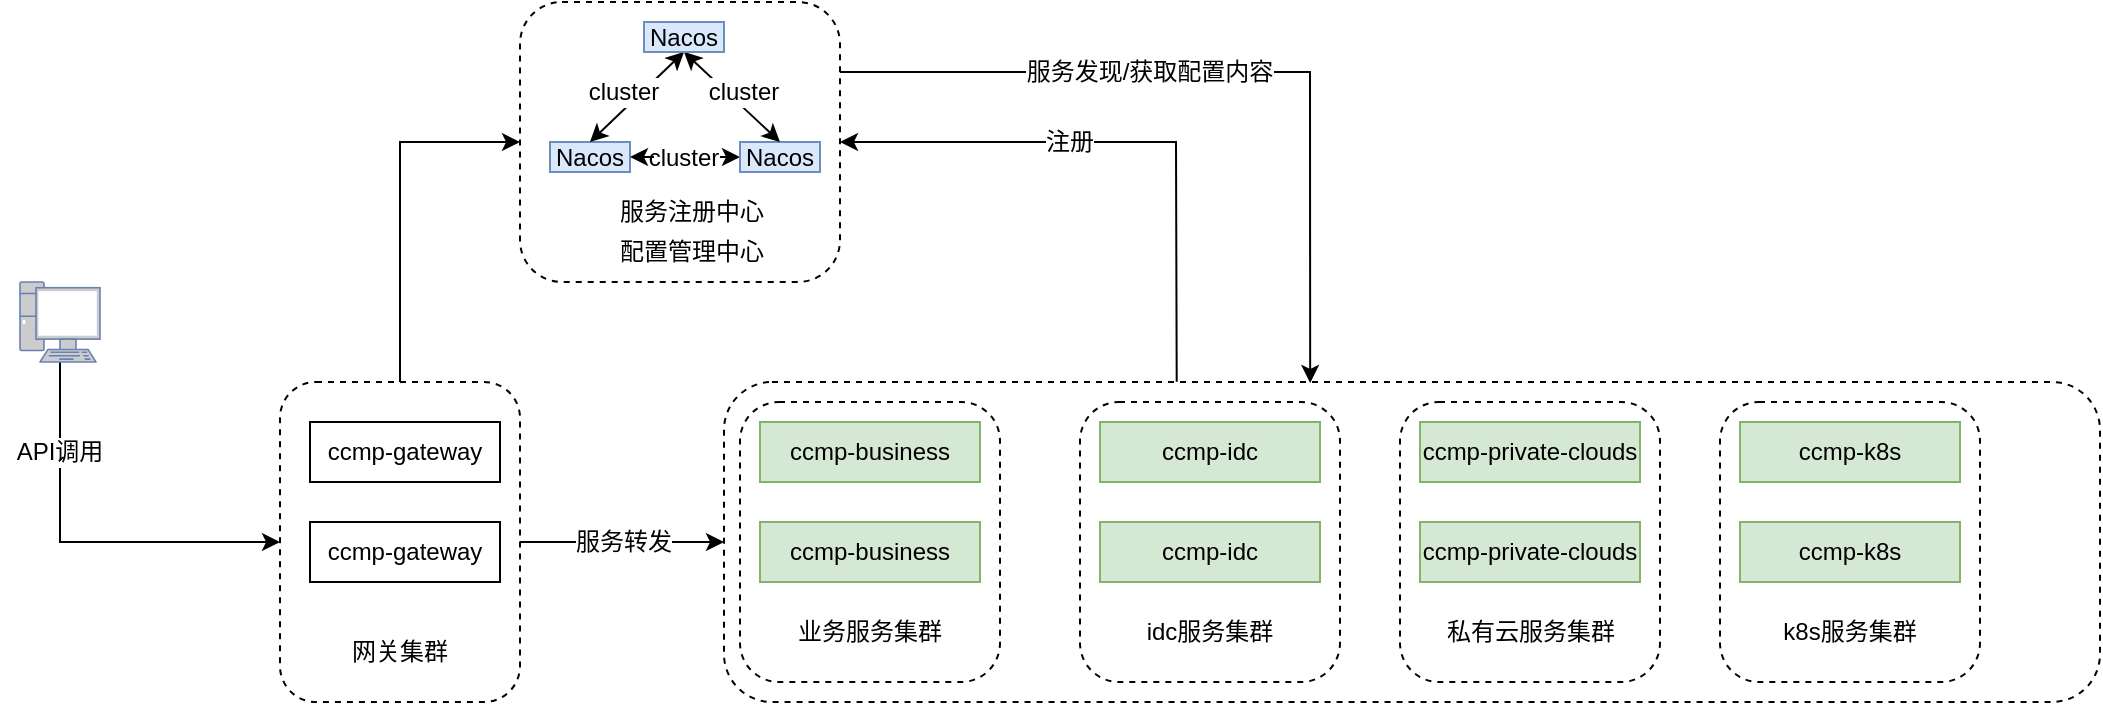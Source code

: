 <mxfile version="16.6.6" type="github">
  <diagram id="wSGMcBNISf7HqdgNfVy2" name="第 1 页">
    <mxGraphModel dx="593" dy="313" grid="1" gridSize="10" guides="1" tooltips="1" connect="1" arrows="0" fold="1" page="1" pageScale="1" pageWidth="827" pageHeight="1169" math="0" shadow="0">
      <root>
        <mxCell id="0" />
        <mxCell id="1" parent="0" />
        <mxCell id="8yMyw2qE8aiuTOASSJmz-64" style="edgeStyle=none;rounded=0;orthogonalLoop=1;jettySize=auto;html=1;exitX=0.329;exitY=-0.001;exitDx=0;exitDy=0;entryX=1;entryY=0.5;entryDx=0;entryDy=0;startArrow=none;startFill=0;endArrow=classic;endFill=1;strokeColor=default;exitPerimeter=0;" edge="1" parent="1" source="8yMyw2qE8aiuTOASSJmz-46" target="8yMyw2qE8aiuTOASSJmz-1">
          <mxGeometry relative="1" as="geometry">
            <Array as="points">
              <mxPoint x="598" y="230" />
            </Array>
          </mxGeometry>
        </mxCell>
        <mxCell id="8yMyw2qE8aiuTOASSJmz-46" value="" style="rounded=1;whiteSpace=wrap;html=1;labelBackgroundColor=default;dashed=1;" vertex="1" parent="1">
          <mxGeometry x="372" y="350" width="688" height="160" as="geometry" />
        </mxCell>
        <mxCell id="8yMyw2qE8aiuTOASSJmz-49" value="" style="rounded=1;whiteSpace=wrap;html=1;labelBackgroundColor=default;dashed=1;" vertex="1" parent="1">
          <mxGeometry x="380" y="360" width="130" height="140" as="geometry" />
        </mxCell>
        <mxCell id="8yMyw2qE8aiuTOASSJmz-67" style="edgeStyle=none;rounded=0;orthogonalLoop=1;jettySize=auto;html=1;exitX=1;exitY=0.25;exitDx=0;exitDy=0;entryX=0.426;entryY=0.003;entryDx=0;entryDy=0;entryPerimeter=0;startArrow=none;startFill=0;endArrow=classic;endFill=1;strokeColor=default;" edge="1" parent="1" source="8yMyw2qE8aiuTOASSJmz-1" target="8yMyw2qE8aiuTOASSJmz-46">
          <mxGeometry relative="1" as="geometry">
            <Array as="points">
              <mxPoint x="665" y="195" />
            </Array>
          </mxGeometry>
        </mxCell>
        <mxCell id="8yMyw2qE8aiuTOASSJmz-1" value="" style="rounded=1;whiteSpace=wrap;html=1;dashed=1;" vertex="1" parent="1">
          <mxGeometry x="270" y="160" width="160" height="140" as="geometry" />
        </mxCell>
        <mxCell id="8yMyw2qE8aiuTOASSJmz-18" style="edgeStyle=none;orthogonalLoop=1;jettySize=auto;html=1;exitX=1;exitY=0.5;exitDx=0;exitDy=0;startArrow=none;startFill=1;strokeColor=default;" edge="1" parent="1" source="8yMyw2qE8aiuTOASSJmz-23" target="8yMyw2qE8aiuTOASSJmz-3">
          <mxGeometry relative="1" as="geometry" />
        </mxCell>
        <mxCell id="8yMyw2qE8aiuTOASSJmz-2" value="Nacos" style="rounded=0;whiteSpace=wrap;html=1;fillColor=#dae8fc;strokeColor=#6c8ebf;" vertex="1" parent="1">
          <mxGeometry x="285" y="230" width="40" height="15" as="geometry" />
        </mxCell>
        <mxCell id="8yMyw2qE8aiuTOASSJmz-3" value="Nacos" style="rounded=0;whiteSpace=wrap;html=1;fillColor=#dae8fc;strokeColor=#6c8ebf;" vertex="1" parent="1">
          <mxGeometry x="380" y="230" width="40" height="15" as="geometry" />
        </mxCell>
        <mxCell id="8yMyw2qE8aiuTOASSJmz-27" style="edgeStyle=none;orthogonalLoop=1;jettySize=auto;html=1;exitX=0.5;exitY=1;exitDx=0;exitDy=0;entryX=0.5;entryY=0;entryDx=0;entryDy=0;startArrow=classic;startFill=1;strokeColor=default;" edge="1" parent="1" source="8yMyw2qE8aiuTOASSJmz-4" target="8yMyw2qE8aiuTOASSJmz-3">
          <mxGeometry relative="1" as="geometry" />
        </mxCell>
        <mxCell id="8yMyw2qE8aiuTOASSJmz-30" style="edgeStyle=none;orthogonalLoop=1;jettySize=auto;html=1;exitX=0.5;exitY=1;exitDx=0;exitDy=0;entryX=0.5;entryY=0;entryDx=0;entryDy=0;startArrow=classic;startFill=1;strokeColor=default;" edge="1" parent="1" source="8yMyw2qE8aiuTOASSJmz-4" target="8yMyw2qE8aiuTOASSJmz-2">
          <mxGeometry relative="1" as="geometry" />
        </mxCell>
        <mxCell id="8yMyw2qE8aiuTOASSJmz-4" value="Nacos" style="rounded=0;whiteSpace=wrap;html=1;fillColor=#dae8fc;strokeColor=#6c8ebf;" vertex="1" parent="1">
          <mxGeometry x="332" y="170" width="40" height="15" as="geometry" />
        </mxCell>
        <mxCell id="8yMyw2qE8aiuTOASSJmz-20" value="cluster" style="text;html=1;strokeColor=none;fillColor=none;align=center;verticalAlign=middle;whiteSpace=wrap;rounded=0;labelBackgroundColor=default;" vertex="1" parent="1">
          <mxGeometry x="307" y="200" width="30" height="10" as="geometry" />
        </mxCell>
        <mxCell id="8yMyw2qE8aiuTOASSJmz-22" value="cluster" style="text;html=1;strokeColor=none;fillColor=none;align=center;verticalAlign=middle;whiteSpace=wrap;rounded=0;labelBackgroundColor=default;" vertex="1" parent="1">
          <mxGeometry x="367" y="200" width="30" height="10" as="geometry" />
        </mxCell>
        <mxCell id="8yMyw2qE8aiuTOASSJmz-23" value="cluster" style="text;html=1;strokeColor=none;fillColor=none;align=center;verticalAlign=middle;whiteSpace=wrap;rounded=0;labelBackgroundColor=default;" vertex="1" parent="1">
          <mxGeometry x="337" y="232.5" width="30" height="10" as="geometry" />
        </mxCell>
        <mxCell id="8yMyw2qE8aiuTOASSJmz-26" value="" style="edgeStyle=none;orthogonalLoop=1;jettySize=auto;html=1;exitX=1;exitY=0.5;exitDx=0;exitDy=0;startArrow=classic;startFill=1;strokeColor=default;endArrow=none;" edge="1" parent="1" source="8yMyw2qE8aiuTOASSJmz-2" target="8yMyw2qE8aiuTOASSJmz-23">
          <mxGeometry relative="1" as="geometry">
            <mxPoint x="325" y="237.5" as="sourcePoint" />
            <mxPoint x="380" y="237.5" as="targetPoint" />
          </mxGeometry>
        </mxCell>
        <mxCell id="8yMyw2qE8aiuTOASSJmz-32" value="服务注册中心" style="text;html=1;strokeColor=none;fillColor=none;align=center;verticalAlign=middle;whiteSpace=wrap;rounded=0;labelBackgroundColor=default;" vertex="1" parent="1">
          <mxGeometry x="312" y="250" width="88" height="30" as="geometry" />
        </mxCell>
        <mxCell id="8yMyw2qE8aiuTOASSJmz-41" style="edgeStyle=none;orthogonalLoop=1;jettySize=auto;html=1;exitX=0.5;exitY=0;exitDx=0;exitDy=0;entryX=0;entryY=0.5;entryDx=0;entryDy=0;startArrow=none;startFill=0;strokeColor=default;rounded=0;" edge="1" parent="1" source="8yMyw2qE8aiuTOASSJmz-33" target="8yMyw2qE8aiuTOASSJmz-1">
          <mxGeometry relative="1" as="geometry">
            <Array as="points">
              <mxPoint x="210" y="230" />
            </Array>
          </mxGeometry>
        </mxCell>
        <mxCell id="8yMyw2qE8aiuTOASSJmz-44" style="edgeStyle=none;rounded=0;orthogonalLoop=1;jettySize=auto;html=1;exitX=0;exitY=0.5;exitDx=0;exitDy=0;entryX=0.5;entryY=1;entryDx=0;entryDy=0;entryPerimeter=0;startArrow=classic;startFill=1;strokeColor=default;endArrow=none;endFill=0;" edge="1" parent="1" source="8yMyw2qE8aiuTOASSJmz-33" target="8yMyw2qE8aiuTOASSJmz-43">
          <mxGeometry relative="1" as="geometry">
            <Array as="points">
              <mxPoint x="40" y="430" />
            </Array>
          </mxGeometry>
        </mxCell>
        <mxCell id="8yMyw2qE8aiuTOASSJmz-75" style="edgeStyle=none;rounded=0;orthogonalLoop=1;jettySize=auto;html=1;exitX=1;exitY=0.5;exitDx=0;exitDy=0;entryX=0;entryY=0.5;entryDx=0;entryDy=0;startArrow=none;startFill=0;endArrow=classic;endFill=1;strokeColor=default;" edge="1" parent="1" source="8yMyw2qE8aiuTOASSJmz-33" target="8yMyw2qE8aiuTOASSJmz-46">
          <mxGeometry relative="1" as="geometry" />
        </mxCell>
        <mxCell id="8yMyw2qE8aiuTOASSJmz-33" value="" style="rounded=1;whiteSpace=wrap;html=1;labelBackgroundColor=default;dashed=1;" vertex="1" parent="1">
          <mxGeometry x="150" y="350" width="120" height="160" as="geometry" />
        </mxCell>
        <mxCell id="8yMyw2qE8aiuTOASSJmz-34" value="ccmp-gateway" style="rounded=0;whiteSpace=wrap;html=1;labelBackgroundColor=default;" vertex="1" parent="1">
          <mxGeometry x="165" y="370" width="95" height="30" as="geometry" />
        </mxCell>
        <mxCell id="8yMyw2qE8aiuTOASSJmz-38" value="ccmp-gateway" style="rounded=0;whiteSpace=wrap;html=1;labelBackgroundColor=default;" vertex="1" parent="1">
          <mxGeometry x="165" y="420" width="95" height="30" as="geometry" />
        </mxCell>
        <mxCell id="8yMyw2qE8aiuTOASSJmz-39" value="网关集群" style="text;html=1;strokeColor=none;fillColor=none;align=center;verticalAlign=middle;whiteSpace=wrap;rounded=0;labelBackgroundColor=default;" vertex="1" parent="1">
          <mxGeometry x="180" y="470" width="60" height="30" as="geometry" />
        </mxCell>
        <mxCell id="8yMyw2qE8aiuTOASSJmz-43" value="" style="fontColor=#0066CC;verticalAlign=top;verticalLabelPosition=bottom;labelPosition=center;align=center;html=1;outlineConnect=0;fillColor=#CCCCCC;strokeColor=#6881B3;gradientColor=none;gradientDirection=north;strokeWidth=2;shape=mxgraph.networks.pc;rounded=1;labelBackgroundColor=default;" vertex="1" parent="1">
          <mxGeometry x="20" y="300" width="40" height="40" as="geometry" />
        </mxCell>
        <mxCell id="8yMyw2qE8aiuTOASSJmz-45" value="API调用" style="text;html=1;strokeColor=none;fillColor=none;align=center;verticalAlign=middle;whiteSpace=wrap;rounded=0;labelBackgroundColor=default;" vertex="1" parent="1">
          <mxGeometry x="10" y="370" width="60" height="30" as="geometry" />
        </mxCell>
        <mxCell id="8yMyw2qE8aiuTOASSJmz-47" value="ccmp-business" style="rounded=0;whiteSpace=wrap;html=1;labelBackgroundColor=none;fillColor=#d5e8d4;strokeColor=#82b366;" vertex="1" parent="1">
          <mxGeometry x="390" y="370" width="110" height="30" as="geometry" />
        </mxCell>
        <mxCell id="8yMyw2qE8aiuTOASSJmz-48" value="ccmp-business" style="rounded=0;whiteSpace=wrap;html=1;labelBackgroundColor=none;fillColor=#d5e8d4;strokeColor=#82b366;" vertex="1" parent="1">
          <mxGeometry x="390" y="420" width="110" height="30" as="geometry" />
        </mxCell>
        <mxCell id="8yMyw2qE8aiuTOASSJmz-50" value="业务服务集群" style="text;html=1;strokeColor=none;fillColor=none;align=center;verticalAlign=middle;whiteSpace=wrap;rounded=0;dashed=1;labelBackgroundColor=default;" vertex="1" parent="1">
          <mxGeometry x="405" y="460" width="80" height="30" as="geometry" />
        </mxCell>
        <mxCell id="8yMyw2qE8aiuTOASSJmz-54" value="" style="rounded=1;whiteSpace=wrap;html=1;labelBackgroundColor=default;dashed=1;" vertex="1" parent="1">
          <mxGeometry x="550" y="360" width="130" height="140" as="geometry" />
        </mxCell>
        <mxCell id="8yMyw2qE8aiuTOASSJmz-51" value="idc服务集群" style="text;html=1;strokeColor=none;fillColor=none;align=center;verticalAlign=middle;whiteSpace=wrap;rounded=0;dashed=1;labelBackgroundColor=default;" vertex="1" parent="1">
          <mxGeometry x="575" y="460" width="80" height="30" as="geometry" />
        </mxCell>
        <mxCell id="8yMyw2qE8aiuTOASSJmz-52" value="ccmp-idc" style="rounded=0;whiteSpace=wrap;html=1;labelBackgroundColor=none;fillColor=#d5e8d4;strokeColor=#82b366;" vertex="1" parent="1">
          <mxGeometry x="560" y="420" width="110" height="30" as="geometry" />
        </mxCell>
        <mxCell id="8yMyw2qE8aiuTOASSJmz-53" value="ccmp-idc" style="rounded=0;whiteSpace=wrap;html=1;labelBackgroundColor=none;fillColor=#d5e8d4;strokeColor=#82b366;" vertex="1" parent="1">
          <mxGeometry x="560" y="370" width="110" height="30" as="geometry" />
        </mxCell>
        <mxCell id="8yMyw2qE8aiuTOASSJmz-55" value="" style="rounded=1;whiteSpace=wrap;html=1;labelBackgroundColor=default;dashed=1;" vertex="1" parent="1">
          <mxGeometry x="710" y="360" width="130" height="140" as="geometry" />
        </mxCell>
        <mxCell id="8yMyw2qE8aiuTOASSJmz-56" value="私有云服务集群" style="text;html=1;strokeColor=none;fillColor=none;align=center;verticalAlign=middle;whiteSpace=wrap;rounded=0;dashed=1;labelBackgroundColor=default;" vertex="1" parent="1">
          <mxGeometry x="727.5" y="460" width="95" height="30" as="geometry" />
        </mxCell>
        <mxCell id="8yMyw2qE8aiuTOASSJmz-57" value="ccmp-private-clouds" style="rounded=0;whiteSpace=wrap;html=1;labelBackgroundColor=none;fillColor=#d5e8d4;strokeColor=#82b366;" vertex="1" parent="1">
          <mxGeometry x="720" y="420" width="110" height="30" as="geometry" />
        </mxCell>
        <mxCell id="8yMyw2qE8aiuTOASSJmz-58" value="ccmp-private-clouds" style="rounded=0;whiteSpace=wrap;html=1;labelBackgroundColor=none;fillColor=#d5e8d4;strokeColor=#82b366;" vertex="1" parent="1">
          <mxGeometry x="720" y="370" width="110" height="30" as="geometry" />
        </mxCell>
        <mxCell id="8yMyw2qE8aiuTOASSJmz-59" value="" style="rounded=1;whiteSpace=wrap;html=1;labelBackgroundColor=default;dashed=1;" vertex="1" parent="1">
          <mxGeometry x="870" y="360" width="130" height="140" as="geometry" />
        </mxCell>
        <mxCell id="8yMyw2qE8aiuTOASSJmz-60" value="k8s服务集群" style="text;html=1;strokeColor=none;fillColor=none;align=center;verticalAlign=middle;whiteSpace=wrap;rounded=0;dashed=1;labelBackgroundColor=default;" vertex="1" parent="1">
          <mxGeometry x="895" y="460" width="80" height="30" as="geometry" />
        </mxCell>
        <mxCell id="8yMyw2qE8aiuTOASSJmz-61" value="ccmp-k8s" style="rounded=0;whiteSpace=wrap;html=1;labelBackgroundColor=none;fillColor=#d5e8d4;strokeColor=#82b366;" vertex="1" parent="1">
          <mxGeometry x="880" y="420" width="110" height="30" as="geometry" />
        </mxCell>
        <mxCell id="8yMyw2qE8aiuTOASSJmz-62" value="ccmp-k8s" style="rounded=0;whiteSpace=wrap;html=1;labelBackgroundColor=none;fillColor=#d5e8d4;strokeColor=#82b366;" vertex="1" parent="1">
          <mxGeometry x="880" y="370" width="110" height="30" as="geometry" />
        </mxCell>
        <mxCell id="8yMyw2qE8aiuTOASSJmz-63" value="配置管理中心" style="text;html=1;strokeColor=none;fillColor=none;align=center;verticalAlign=middle;whiteSpace=wrap;rounded=0;labelBackgroundColor=default;" vertex="1" parent="1">
          <mxGeometry x="312" y="270" width="88" height="30" as="geometry" />
        </mxCell>
        <mxCell id="8yMyw2qE8aiuTOASSJmz-65" value="注册" style="text;html=1;strokeColor=none;fillColor=none;align=center;verticalAlign=middle;whiteSpace=wrap;rounded=0;dashed=1;labelBackgroundColor=default;" vertex="1" parent="1">
          <mxGeometry x="515" y="215" width="60" height="30" as="geometry" />
        </mxCell>
        <mxCell id="8yMyw2qE8aiuTOASSJmz-68" value="服务发现/获取配置内容" style="text;html=1;strokeColor=none;fillColor=none;align=center;verticalAlign=middle;whiteSpace=wrap;rounded=0;dashed=1;labelBackgroundColor=default;" vertex="1" parent="1">
          <mxGeometry x="515" y="180" width="140" height="30" as="geometry" />
        </mxCell>
        <mxCell id="8yMyw2qE8aiuTOASSJmz-76" value="服务转发" style="text;html=1;strokeColor=none;fillColor=none;align=center;verticalAlign=middle;whiteSpace=wrap;rounded=0;dashed=1;labelBackgroundColor=default;" vertex="1" parent="1">
          <mxGeometry x="292" y="415" width="60" height="30" as="geometry" />
        </mxCell>
      </root>
    </mxGraphModel>
  </diagram>
</mxfile>
